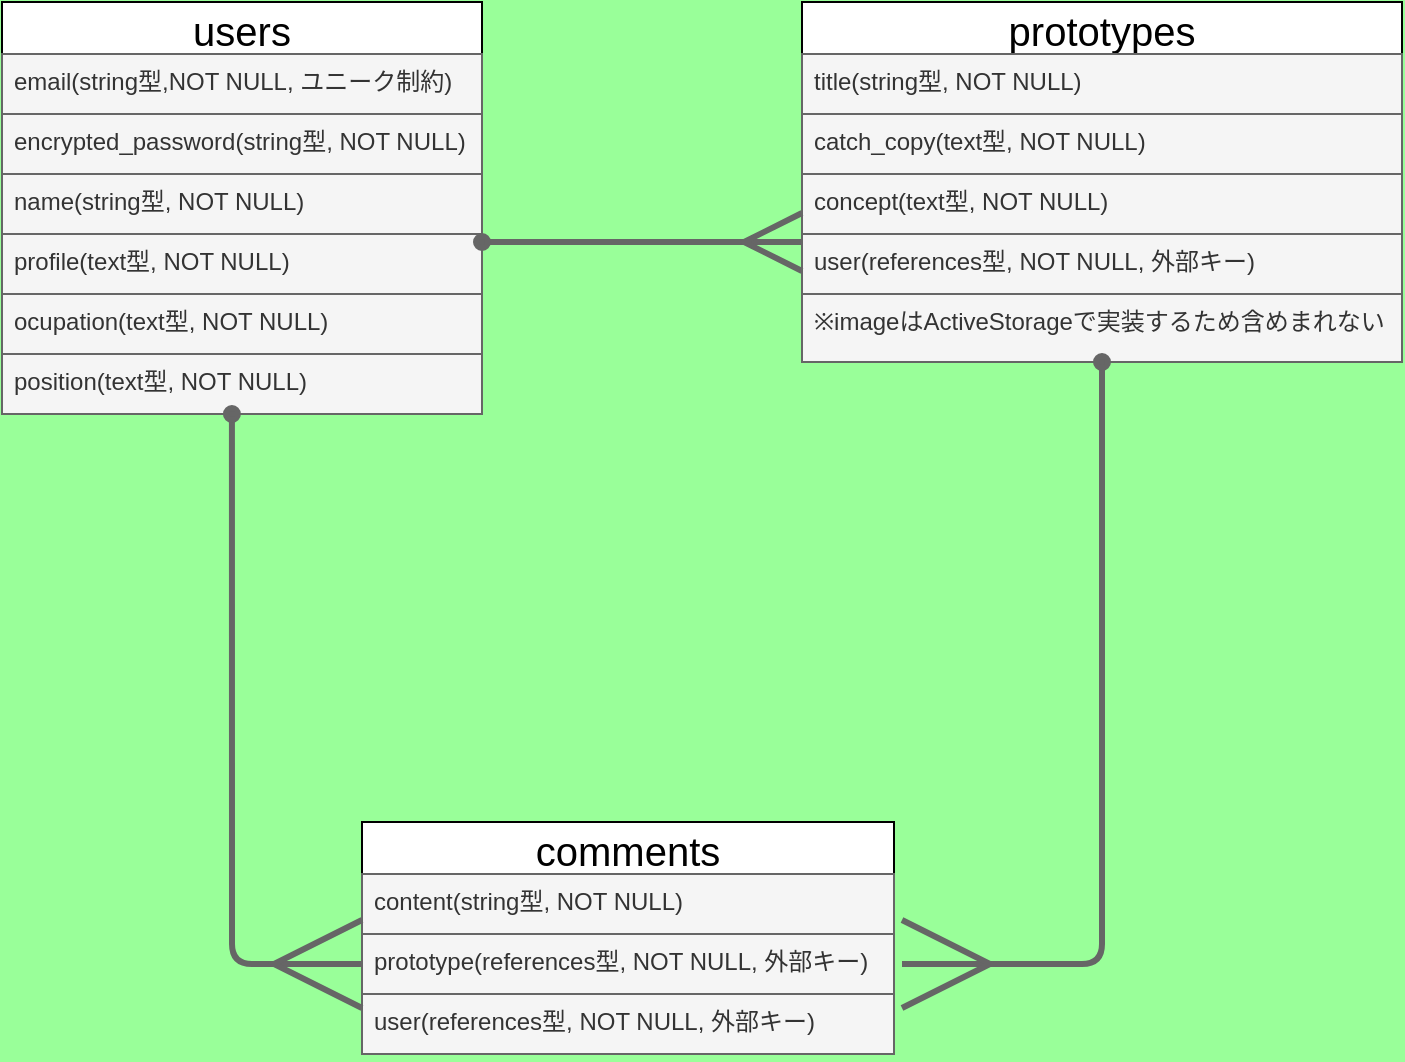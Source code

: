 <mxfile>
    <diagram id="H83WtzxqUG4KTtxSQzHn" name="ページ1">
        <mxGraphModel dx="1197" dy="565" grid="1" gridSize="10" guides="1" tooltips="1" connect="1" arrows="1" fold="1" page="1" pageScale="1" pageWidth="827" pageHeight="1169" background="#99FF99" math="0" shadow="0">
            <root>
                <mxCell id="0"/>
                <mxCell id="1" parent="0"/>
                <mxCell id="2" value="users" style="swimlane;fontStyle=0;childLayout=stackLayout;horizontal=1;startSize=26;horizontalStack=0;resizeParent=1;resizeParentMax=0;resizeLast=0;collapsible=1;marginBottom=0;align=center;fontSize=20;" parent="1" vertex="1">
                    <mxGeometry x="70" y="80" width="240" height="206" as="geometry"/>
                </mxCell>
                <mxCell id="39" value="email(string型,NOT NULL, ユニーク制約)" style="text;strokeColor=#666666;fillColor=#f5f5f5;spacingLeft=4;spacingRight=4;overflow=hidden;rotatable=0;points=[[0,0.5],[1,0.5]];portConstraint=eastwest;fontSize=12;fontColor=#333333;" parent="2" vertex="1">
                    <mxGeometry y="26" width="240" height="30" as="geometry"/>
                </mxCell>
                <mxCell id="38" value="encrypted_password(string型, NOT NULL)" style="text;strokeColor=#666666;fillColor=#f5f5f5;spacingLeft=4;spacingRight=4;overflow=hidden;rotatable=0;points=[[0,0.5],[1,0.5]];portConstraint=eastwest;fontSize=12;fontColor=#333333;" parent="2" vertex="1">
                    <mxGeometry y="56" width="240" height="30" as="geometry"/>
                </mxCell>
                <mxCell id="37" value="name(string型, NOT NULL)" style="text;strokeColor=#666666;fillColor=#f5f5f5;spacingLeft=4;spacingRight=4;overflow=hidden;rotatable=0;points=[[0,0.5],[1,0.5]];portConstraint=eastwest;fontSize=12;fontColor=#333333;" parent="2" vertex="1">
                    <mxGeometry y="86" width="240" height="30" as="geometry"/>
                </mxCell>
                <mxCell id="36" value="profile(text型, NOT NULL)" style="text;strokeColor=#666666;fillColor=#f5f5f5;spacingLeft=4;spacingRight=4;overflow=hidden;rotatable=0;points=[[0,0.5],[1,0.5]];portConstraint=eastwest;fontSize=12;fontColor=#333333;" parent="2" vertex="1">
                    <mxGeometry y="116" width="240" height="30" as="geometry"/>
                </mxCell>
                <mxCell id="35" value="ocupation(text型, NOT NULL)" style="text;strokeColor=#666666;fillColor=#f5f5f5;spacingLeft=4;spacingRight=4;overflow=hidden;rotatable=0;points=[[0,0.5],[1,0.5]];portConstraint=eastwest;fontSize=12;fontColor=#333333;" parent="2" vertex="1">
                    <mxGeometry y="146" width="240" height="30" as="geometry"/>
                </mxCell>
                <mxCell id="34" value="position(text型, NOT NULL)" style="text;strokeColor=#666666;fillColor=#f5f5f5;spacingLeft=4;spacingRight=4;overflow=hidden;rotatable=0;points=[[0,0.5],[1,0.5]];portConstraint=eastwest;fontSize=12;fontColor=#333333;" parent="2" vertex="1">
                    <mxGeometry y="176" width="240" height="30" as="geometry"/>
                </mxCell>
                <mxCell id="6" value="prototypes" style="swimlane;fontStyle=0;childLayout=stackLayout;horizontal=1;startSize=26;horizontalStack=0;resizeParent=1;resizeParentMax=0;resizeLast=0;collapsible=1;marginBottom=0;align=center;fontSize=20;" parent="1" vertex="1">
                    <mxGeometry x="470" y="80" width="300" height="180" as="geometry"/>
                </mxCell>
                <mxCell id="7" value="title(string型, NOT NULL)" style="text;strokeColor=#666666;fillColor=#f5f5f5;spacingLeft=4;spacingRight=4;overflow=hidden;rotatable=0;points=[[0,0.5],[1,0.5]];portConstraint=eastwest;fontSize=12;fontColor=#333333;" parent="6" vertex="1">
                    <mxGeometry y="26" width="300" height="30" as="geometry"/>
                </mxCell>
                <mxCell id="17" value="catch_copy(text型, NOT NULL)" style="text;strokeColor=#666666;fillColor=#f5f5f5;spacingLeft=4;spacingRight=4;overflow=hidden;rotatable=0;points=[[0,0.5],[1,0.5]];portConstraint=eastwest;fontSize=12;fontColor=#333333;" parent="6" vertex="1">
                    <mxGeometry y="56" width="300" height="30" as="geometry"/>
                </mxCell>
                <mxCell id="8" value="concept(text型, NOT NULL)" style="text;strokeColor=#666666;fillColor=#f5f5f5;spacingLeft=4;spacingRight=4;overflow=hidden;rotatable=0;points=[[0,0.5],[1,0.5]];portConstraint=eastwest;fontSize=12;fontColor=#333333;" parent="6" vertex="1">
                    <mxGeometry y="86" width="300" height="30" as="geometry"/>
                </mxCell>
                <mxCell id="9" value="user(references型, NOT NULL, 外部キー)" style="text;strokeColor=#666666;fillColor=#f5f5f5;spacingLeft=4;spacingRight=4;overflow=hidden;rotatable=0;points=[[0,0.5],[1,0.5]];portConstraint=eastwest;fontSize=12;fontColor=#333333;" parent="6" vertex="1">
                    <mxGeometry y="116" width="300" height="30" as="geometry"/>
                </mxCell>
                <mxCell id="41" value="※imageはActiveStorageで実装するため含めまれない" style="text;strokeColor=#666666;fillColor=#f5f5f5;spacingLeft=4;spacingRight=4;overflow=hidden;rotatable=0;points=[[0,0.5],[1,0.5]];portConstraint=eastwest;fontSize=12;fontColor=#333333;" parent="6" vertex="1">
                    <mxGeometry y="146" width="300" height="34" as="geometry"/>
                </mxCell>
                <mxCell id="10" value="comments" style="swimlane;fontStyle=0;childLayout=stackLayout;horizontal=1;startSize=26;horizontalStack=0;resizeParent=1;resizeParentMax=0;resizeLast=0;collapsible=1;marginBottom=0;align=center;fontSize=20;" parent="1" vertex="1">
                    <mxGeometry x="250" y="490" width="266" height="116" as="geometry"/>
                </mxCell>
                <mxCell id="11" value="content(string型, NOT NULL)" style="text;strokeColor=#666666;fillColor=#f5f5f5;spacingLeft=4;spacingRight=4;overflow=hidden;rotatable=0;points=[[0,0.5],[1,0.5]];portConstraint=eastwest;fontSize=12;fontColor=#333333;" parent="10" vertex="1">
                    <mxGeometry y="26" width="266" height="30" as="geometry"/>
                </mxCell>
                <mxCell id="12" value="prototype(references型, NOT NULL, 外部キー)" style="text;strokeColor=#666666;fillColor=#f5f5f5;spacingLeft=4;spacingRight=4;overflow=hidden;rotatable=0;points=[[0,0.5],[1,0.5]];portConstraint=eastwest;fontSize=12;fontColor=#333333;" parent="10" vertex="1">
                    <mxGeometry y="56" width="266" height="30" as="geometry"/>
                </mxCell>
                <mxCell id="13" value="user(references型, NOT NULL, 外部キー)" style="text;strokeColor=#666666;fillColor=#f5f5f5;spacingLeft=4;spacingRight=4;overflow=hidden;rotatable=0;points=[[0,0.5],[1,0.5]];portConstraint=eastwest;fontSize=12;fontColor=#333333;" parent="10" vertex="1">
                    <mxGeometry y="86" width="266" height="30" as="geometry"/>
                </mxCell>
                <mxCell id="14" value="" style="fontSize=12;html=1;endArrow=ERmany;strokeWidth=3;endSize=40;edgeStyle=elbowEdgeStyle;startArrow=oval;startFill=1;fontColor=#030303;labelBorderColor=#030303;labelBackgroundColor=default;fillColor=#f5f5f5;strokeColor=#666666;" parent="1" edge="1">
                    <mxGeometry width="100" height="100" relative="1" as="geometry">
                        <mxPoint x="620" y="260" as="sourcePoint"/>
                        <mxPoint x="520" y="561" as="targetPoint"/>
                        <Array as="points">
                            <mxPoint x="620" y="390"/>
                            <mxPoint x="560" y="420"/>
                        </Array>
                    </mxGeometry>
                </mxCell>
                <mxCell id="16" value="" style="fontSize=12;html=1;endArrow=ERmany;entryX=0;entryY=0.5;entryDx=0;entryDy=0;startArrow=oval;startFill=1;endSize=40;edgeStyle=elbowEdgeStyle;exitX=0.479;exitY=1;exitDx=0;exitDy=0;exitPerimeter=0;fontColor=none;labelBorderColor=default;labelBackgroundColor=none;noLabel=1;strokeWidth=3;fillColor=#f5f5f5;strokeColor=#666666;" parent="1" source="34" target="12" edge="1">
                    <mxGeometry width="100" height="100" relative="1" as="geometry">
                        <mxPoint x="140" y="287" as="sourcePoint"/>
                        <mxPoint x="280" y="490" as="targetPoint"/>
                        <Array as="points">
                            <mxPoint x="185" y="420"/>
                        </Array>
                    </mxGeometry>
                </mxCell>
                <mxCell id="42" value="" style="fontSize=12;html=1;endArrow=ERmany;strokeWidth=3;endSize=25;startArrow=oval;startFill=1;fontColor=none;labelBorderColor=#FFFFFF;noLabel=1;labelBackgroundColor=none;fillColor=#f5f5f5;strokeColor=#666666;" parent="1" edge="1">
                    <mxGeometry width="100" height="100" relative="1" as="geometry">
                        <mxPoint x="310" y="200" as="sourcePoint"/>
                        <mxPoint x="470" y="200" as="targetPoint"/>
                    </mxGeometry>
                </mxCell>
            </root>
        </mxGraphModel>
    </diagram>
</mxfile>